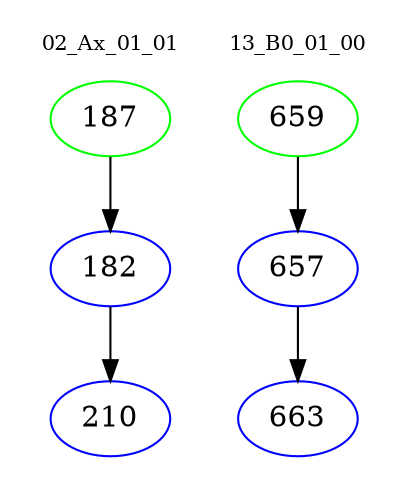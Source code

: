 digraph{
subgraph cluster_0 {
color = white
label = "02_Ax_01_01";
fontsize=10;
T0_187 [label="187", color="green"]
T0_187 -> T0_182 [color="black"]
T0_182 [label="182", color="blue"]
T0_182 -> T0_210 [color="black"]
T0_210 [label="210", color="blue"]
}
subgraph cluster_1 {
color = white
label = "13_B0_01_00";
fontsize=10;
T1_659 [label="659", color="green"]
T1_659 -> T1_657 [color="black"]
T1_657 [label="657", color="blue"]
T1_657 -> T1_663 [color="black"]
T1_663 [label="663", color="blue"]
}
}
